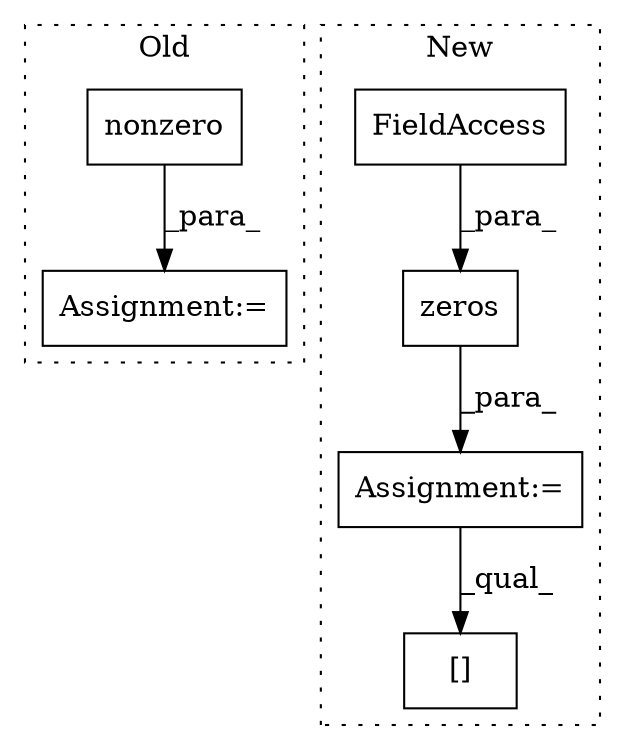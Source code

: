 digraph G {
subgraph cluster0 {
1 [label="nonzero" a="32" s="15577" l="9" shape="box"];
6 [label="Assignment:=" a="7" s="15556" l="1" shape="box"];
label = "Old";
style="dotted";
}
subgraph cluster1 {
2 [label="zeros" a="32" s="11199,11238" l="6,1" shape="box"];
3 [label="FieldAccess" a="22" s="11227" l="11" shape="box"];
4 [label="[]" a="2" s="15050,15069" l="18,1" shape="box"];
5 [label="Assignment:=" a="7" s="11192" l="1" shape="box"];
label = "New";
style="dotted";
}
1 -> 6 [label="_para_"];
2 -> 5 [label="_para_"];
3 -> 2 [label="_para_"];
5 -> 4 [label="_qual_"];
}